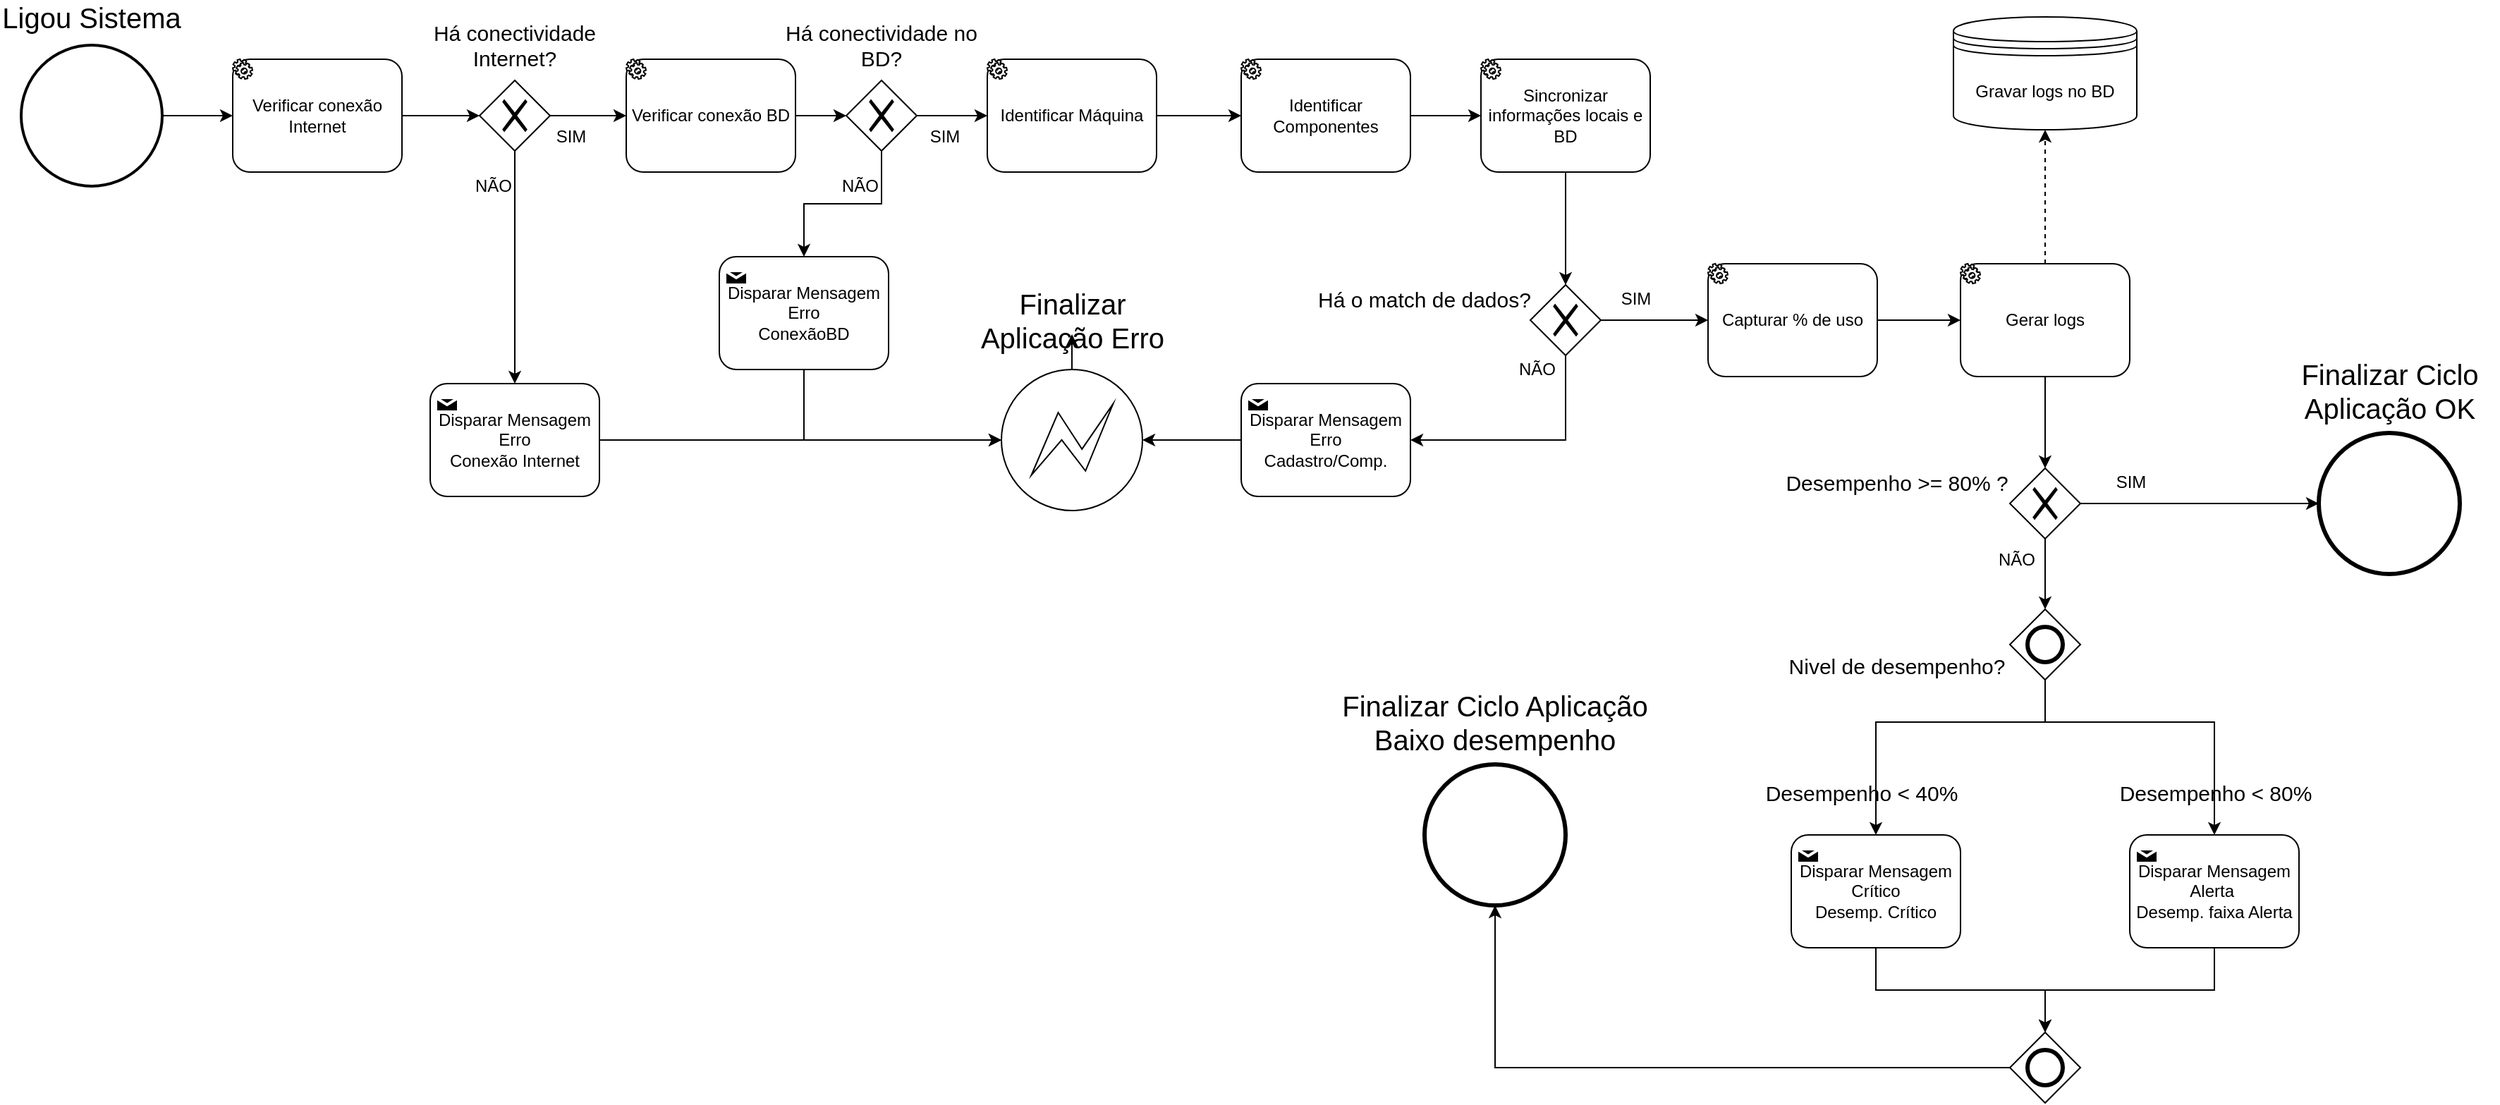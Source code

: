 <mxfile version="14.1.8" type="device"><diagram id="OTW9fbEptq-PdlacjQQ7" name="Página-1"><mxGraphModel dx="2637" dy="1343" grid="1" gridSize="10" guides="1" tooltips="1" connect="1" arrows="1" fold="1" page="1" pageScale="1" pageWidth="827" pageHeight="1169" math="0" shadow="0"><root><mxCell id="0"/><mxCell id="1" parent="0"/><mxCell id="OKi2W2goGQ0sDvtlPQBG-15" style="edgeStyle=orthogonalEdgeStyle;rounded=0;orthogonalLoop=1;jettySize=auto;html=1;entryX=0;entryY=0.5;entryDx=0;entryDy=0;" parent="1" source="OKi2W2goGQ0sDvtlPQBG-4" target="OKi2W2goGQ0sDvtlPQBG-5" edge="1"><mxGeometry relative="1" as="geometry"/></mxCell><mxCell id="OKi2W2goGQ0sDvtlPQBG-4" value="" style="strokeWidth=2;html=1;shape=mxgraph.flowchart.start_2;whiteSpace=wrap;" parent="1" vertex="1"><mxGeometry x="-805" y="40" width="100" height="100" as="geometry"/></mxCell><mxCell id="OKi2W2goGQ0sDvtlPQBG-7" value="" style="group" parent="1" vertex="1" connectable="0"><mxGeometry x="-655" y="50" width="120" height="80" as="geometry"/></mxCell><mxCell id="OKi2W2goGQ0sDvtlPQBG-5" value="Verificar conexão&lt;br&gt;Internet" style="shape=ext;rounded=1;html=1;whiteSpace=wrap;" parent="OKi2W2goGQ0sDvtlPQBG-7" vertex="1"><mxGeometry width="120" height="80" as="geometry"/></mxCell><mxCell id="OKi2W2goGQ0sDvtlPQBG-6" value="" style="shape=mxgraph.bpmn.service_task;html=1;outlineConnect=0;" parent="OKi2W2goGQ0sDvtlPQBG-7" vertex="1"><mxGeometry width="14" height="14" as="geometry"/></mxCell><mxCell id="OKi2W2goGQ0sDvtlPQBG-8" value="" style="group" parent="1" vertex="1" connectable="0"><mxGeometry x="-376" y="50" width="120" height="80" as="geometry"/></mxCell><mxCell id="OKi2W2goGQ0sDvtlPQBG-9" value="Verificar conexão BD" style="shape=ext;rounded=1;html=1;whiteSpace=wrap;" parent="OKi2W2goGQ0sDvtlPQBG-8" vertex="1"><mxGeometry width="120" height="80" as="geometry"/></mxCell><mxCell id="OKi2W2goGQ0sDvtlPQBG-10" value="" style="shape=mxgraph.bpmn.service_task;html=1;outlineConnect=0;" parent="OKi2W2goGQ0sDvtlPQBG-8" vertex="1"><mxGeometry width="14" height="14" as="geometry"/></mxCell><mxCell id="OKi2W2goGQ0sDvtlPQBG-11" value="&lt;font style=&quot;font-size: 20px&quot;&gt;Ligou Sistema&lt;/font&gt;" style="text;html=1;strokeColor=none;fillColor=none;align=center;verticalAlign=middle;whiteSpace=wrap;rounded=0;" parent="1" vertex="1"><mxGeometry x="-820" y="10" width="130" height="20" as="geometry"/></mxCell><mxCell id="OKi2W2goGQ0sDvtlPQBG-22" style="edgeStyle=orthogonalEdgeStyle;rounded=0;orthogonalLoop=1;jettySize=auto;html=1;entryX=0;entryY=0.5;entryDx=0;entryDy=0;" parent="1" source="OKi2W2goGQ0sDvtlPQBG-12" target="OKi2W2goGQ0sDvtlPQBG-20" edge="1"><mxGeometry relative="1" as="geometry"/></mxCell><mxCell id="OKi2W2goGQ0sDvtlPQBG-81" style="edgeStyle=orthogonalEdgeStyle;rounded=0;orthogonalLoop=1;jettySize=auto;html=1;entryX=0.5;entryY=0;entryDx=0;entryDy=0;" parent="1" source="OKi2W2goGQ0sDvtlPQBG-12" target="OKi2W2goGQ0sDvtlPQBG-79" edge="1"><mxGeometry relative="1" as="geometry"/></mxCell><mxCell id="OKi2W2goGQ0sDvtlPQBG-12" value="" style="shape=mxgraph.bpmn.shape;html=1;verticalLabelPosition=bottom;labelBackgroundColor=#ffffff;verticalAlign=top;align=center;perimeter=rhombusPerimeter;background=gateway;outlineConnect=0;outline=none;symbol=exclusiveGw;" parent="1" vertex="1"><mxGeometry x="-220" y="65" width="50" height="50" as="geometry"/></mxCell><mxCell id="OKi2W2goGQ0sDvtlPQBG-13" value="&lt;font style=&quot;font-size: 15px&quot;&gt;Há conectividade no BD?&lt;/font&gt;" style="text;html=1;strokeColor=none;fillColor=none;align=center;verticalAlign=middle;whiteSpace=wrap;rounded=0;" parent="1" vertex="1"><mxGeometry x="-275" y="30" width="160" height="20" as="geometry"/></mxCell><mxCell id="OKi2W2goGQ0sDvtlPQBG-17" style="edgeStyle=orthogonalEdgeStyle;rounded=0;orthogonalLoop=1;jettySize=auto;html=1;entryX=0;entryY=0.5;entryDx=0;entryDy=0;" parent="1" source="OKi2W2goGQ0sDvtlPQBG-9" target="OKi2W2goGQ0sDvtlPQBG-12" edge="1"><mxGeometry relative="1" as="geometry"/></mxCell><mxCell id="OKi2W2goGQ0sDvtlPQBG-19" value="" style="group" parent="1" vertex="1" connectable="0"><mxGeometry x="-120" y="50" width="120" height="80" as="geometry"/></mxCell><mxCell id="OKi2W2goGQ0sDvtlPQBG-20" value="Identificar Máquina" style="shape=ext;rounded=1;html=1;whiteSpace=wrap;" parent="OKi2W2goGQ0sDvtlPQBG-19" vertex="1"><mxGeometry width="120" height="80" as="geometry"/></mxCell><mxCell id="OKi2W2goGQ0sDvtlPQBG-21" value="" style="shape=mxgraph.bpmn.service_task;html=1;outlineConnect=0;" parent="OKi2W2goGQ0sDvtlPQBG-19" vertex="1"><mxGeometry width="14" height="14" as="geometry"/></mxCell><mxCell id="OKi2W2goGQ0sDvtlPQBG-23" value="" style="group" parent="1" vertex="1" connectable="0"><mxGeometry x="60" y="50" width="120" height="80" as="geometry"/></mxCell><mxCell id="OKi2W2goGQ0sDvtlPQBG-24" value="Identificar Componentes" style="shape=ext;rounded=1;html=1;whiteSpace=wrap;" parent="OKi2W2goGQ0sDvtlPQBG-23" vertex="1"><mxGeometry width="120" height="80" as="geometry"/></mxCell><mxCell id="OKi2W2goGQ0sDvtlPQBG-25" value="" style="shape=mxgraph.bpmn.service_task;html=1;outlineConnect=0;" parent="OKi2W2goGQ0sDvtlPQBG-23" vertex="1"><mxGeometry width="14" height="14" as="geometry"/></mxCell><mxCell id="OKi2W2goGQ0sDvtlPQBG-26" style="edgeStyle=orthogonalEdgeStyle;rounded=0;orthogonalLoop=1;jettySize=auto;html=1;entryX=0;entryY=0.5;entryDx=0;entryDy=0;" parent="1" source="OKi2W2goGQ0sDvtlPQBG-20" target="OKi2W2goGQ0sDvtlPQBG-24" edge="1"><mxGeometry relative="1" as="geometry"/></mxCell><mxCell id="OKi2W2goGQ0sDvtlPQBG-27" value="" style="group" parent="1" vertex="1" connectable="0"><mxGeometry x="230" y="50" width="120" height="80" as="geometry"/></mxCell><mxCell id="OKi2W2goGQ0sDvtlPQBG-28" value="Sincronizar informações locais e BD" style="shape=ext;rounded=1;html=1;whiteSpace=wrap;" parent="OKi2W2goGQ0sDvtlPQBG-27" vertex="1"><mxGeometry width="120" height="80" as="geometry"/></mxCell><mxCell id="OKi2W2goGQ0sDvtlPQBG-29" value="" style="shape=mxgraph.bpmn.service_task;html=1;outlineConnect=0;" parent="OKi2W2goGQ0sDvtlPQBG-27" vertex="1"><mxGeometry width="14" height="14" as="geometry"/></mxCell><mxCell id="OKi2W2goGQ0sDvtlPQBG-30" style="edgeStyle=orthogonalEdgeStyle;rounded=0;orthogonalLoop=1;jettySize=auto;html=1;entryX=0;entryY=0.5;entryDx=0;entryDy=0;" parent="1" source="OKi2W2goGQ0sDvtlPQBG-24" target="OKi2W2goGQ0sDvtlPQBG-28" edge="1"><mxGeometry relative="1" as="geometry"/></mxCell><mxCell id="OKi2W2goGQ0sDvtlPQBG-38" style="edgeStyle=orthogonalEdgeStyle;rounded=0;orthogonalLoop=1;jettySize=auto;html=1;entryX=1;entryY=0.5;entryDx=0;entryDy=0;" parent="1" source="OKi2W2goGQ0sDvtlPQBG-31" target="OKi2W2goGQ0sDvtlPQBG-35" edge="1"><mxGeometry relative="1" as="geometry"><Array as="points"><mxPoint x="290" y="320"/></Array></mxGeometry></mxCell><mxCell id="OKi2W2goGQ0sDvtlPQBG-47" style="edgeStyle=orthogonalEdgeStyle;rounded=0;orthogonalLoop=1;jettySize=auto;html=1;entryX=0;entryY=0.5;entryDx=0;entryDy=0;" parent="1" source="OKi2W2goGQ0sDvtlPQBG-31" target="OKi2W2goGQ0sDvtlPQBG-45" edge="1"><mxGeometry relative="1" as="geometry"/></mxCell><mxCell id="OKi2W2goGQ0sDvtlPQBG-31" value="" style="shape=mxgraph.bpmn.shape;html=1;verticalLabelPosition=bottom;labelBackgroundColor=#ffffff;verticalAlign=top;align=center;perimeter=rhombusPerimeter;background=gateway;outlineConnect=0;outline=none;symbol=exclusiveGw;" parent="1" vertex="1"><mxGeometry x="265" y="210" width="50" height="50" as="geometry"/></mxCell><mxCell id="OKi2W2goGQ0sDvtlPQBG-32" value="&lt;font style=&quot;font-size: 15px&quot;&gt;Há o match de dados?&lt;/font&gt;" style="text;html=1;strokeColor=none;fillColor=none;align=center;verticalAlign=middle;whiteSpace=wrap;rounded=0;" parent="1" vertex="1"><mxGeometry x="110" y="210" width="160" height="20" as="geometry"/></mxCell><mxCell id="OKi2W2goGQ0sDvtlPQBG-33" style="edgeStyle=orthogonalEdgeStyle;rounded=0;orthogonalLoop=1;jettySize=auto;html=1;entryX=0.5;entryY=0;entryDx=0;entryDy=0;" parent="1" source="OKi2W2goGQ0sDvtlPQBG-28" target="OKi2W2goGQ0sDvtlPQBG-31" edge="1"><mxGeometry relative="1" as="geometry"/></mxCell><mxCell id="OKi2W2goGQ0sDvtlPQBG-34" value="" style="group" parent="1" vertex="1" connectable="0"><mxGeometry x="60" y="280" width="120" height="80" as="geometry"/></mxCell><mxCell id="OKi2W2goGQ0sDvtlPQBG-35" value="Disparar Mensagem&lt;br&gt;Erro &lt;br&gt;Cadastro/Comp." style="shape=ext;rounded=1;html=1;whiteSpace=wrap;" parent="OKi2W2goGQ0sDvtlPQBG-34" vertex="1"><mxGeometry width="120" height="80" as="geometry"/></mxCell><mxCell id="OKi2W2goGQ0sDvtlPQBG-37" value="" style="shape=message;whiteSpace=wrap;html=1;outlineConnect=0;fillColor=#000000;strokeColor=#ffffff;strokeWidth=2;" parent="OKi2W2goGQ0sDvtlPQBG-34" vertex="1"><mxGeometry x="4" y="10" width="16" height="10" as="geometry"/></mxCell><mxCell id="OKi2W2goGQ0sDvtlPQBG-40" value="&lt;font style=&quot;font-size: 20px&quot;&gt;Finalizar Aplicação Erro&lt;/font&gt;" style="text;html=1;strokeColor=none;fillColor=none;align=center;verticalAlign=middle;whiteSpace=wrap;rounded=0;" parent="1" vertex="1"><mxGeometry x="-137.5" y="225" width="155" height="20" as="geometry"/></mxCell><mxCell id="OKi2W2goGQ0sDvtlPQBG-42" style="edgeStyle=orthogonalEdgeStyle;rounded=0;orthogonalLoop=1;jettySize=auto;html=1;exitX=0.5;exitY=1;exitDx=0;exitDy=0;" parent="1" source="OKi2W2goGQ0sDvtlPQBG-40" target="OKi2W2goGQ0sDvtlPQBG-40" edge="1"><mxGeometry relative="1" as="geometry"/></mxCell><mxCell id="OKi2W2goGQ0sDvtlPQBG-44" value="" style="group" parent="1" vertex="1" connectable="0"><mxGeometry x="391" y="195" width="120" height="80" as="geometry"/></mxCell><mxCell id="OKi2W2goGQ0sDvtlPQBG-45" value="Capturar % de uso" style="shape=ext;rounded=1;html=1;whiteSpace=wrap;" parent="OKi2W2goGQ0sDvtlPQBG-44" vertex="1"><mxGeometry width="120" height="80" as="geometry"/></mxCell><mxCell id="OKi2W2goGQ0sDvtlPQBG-46" value="" style="shape=mxgraph.bpmn.service_task;html=1;outlineConnect=0;" parent="OKi2W2goGQ0sDvtlPQBG-44" vertex="1"><mxGeometry width="14" height="14" as="geometry"/></mxCell><mxCell id="OKi2W2goGQ0sDvtlPQBG-62" value="" style="group" parent="1" vertex="1" connectable="0"><mxGeometry x="-515" y="280" width="120" height="80" as="geometry"/></mxCell><mxCell id="OKi2W2goGQ0sDvtlPQBG-63" value="Disparar Mensagem&lt;br&gt;Erro&lt;br&gt;Conexão Internet" style="shape=ext;rounded=1;html=1;whiteSpace=wrap;" parent="OKi2W2goGQ0sDvtlPQBG-62" vertex="1"><mxGeometry width="120" height="80" as="geometry"/></mxCell><mxCell id="OKi2W2goGQ0sDvtlPQBG-64" value="" style="shape=message;whiteSpace=wrap;html=1;outlineConnect=0;fillColor=#000000;strokeColor=#ffffff;strokeWidth=2;" parent="OKi2W2goGQ0sDvtlPQBG-62" vertex="1"><mxGeometry x="4" y="10" width="16" height="10" as="geometry"/></mxCell><mxCell id="OKi2W2goGQ0sDvtlPQBG-72" style="edgeStyle=orthogonalEdgeStyle;rounded=0;orthogonalLoop=1;jettySize=auto;html=1;entryX=0;entryY=0.5;entryDx=0;entryDy=0;" parent="1" source="OKi2W2goGQ0sDvtlPQBG-69" target="OKi2W2goGQ0sDvtlPQBG-9" edge="1"><mxGeometry relative="1" as="geometry"/></mxCell><mxCell id="OKi2W2goGQ0sDvtlPQBG-77" style="edgeStyle=orthogonalEdgeStyle;rounded=0;orthogonalLoop=1;jettySize=auto;html=1;entryX=0.5;entryY=0;entryDx=0;entryDy=0;" parent="1" source="OKi2W2goGQ0sDvtlPQBG-69" target="OKi2W2goGQ0sDvtlPQBG-63" edge="1"><mxGeometry relative="1" as="geometry"/></mxCell><mxCell id="OKi2W2goGQ0sDvtlPQBG-69" value="" style="shape=mxgraph.bpmn.shape;html=1;verticalLabelPosition=bottom;labelBackgroundColor=#ffffff;verticalAlign=top;align=center;perimeter=rhombusPerimeter;background=gateway;outlineConnect=0;outline=none;symbol=exclusiveGw;" parent="1" vertex="1"><mxGeometry x="-480" y="65" width="50" height="50" as="geometry"/></mxCell><mxCell id="OKi2W2goGQ0sDvtlPQBG-70" value="&lt;font style=&quot;font-size: 15px&quot;&gt;Há conectividade Internet?&lt;/font&gt;" style="text;html=1;strokeColor=none;fillColor=none;align=center;verticalAlign=middle;whiteSpace=wrap;rounded=0;" parent="1" vertex="1"><mxGeometry x="-535" y="30" width="160" height="20" as="geometry"/></mxCell><mxCell id="OKi2W2goGQ0sDvtlPQBG-71" style="edgeStyle=orthogonalEdgeStyle;rounded=0;orthogonalLoop=1;jettySize=auto;html=1;entryX=0;entryY=0.5;entryDx=0;entryDy=0;" parent="1" source="OKi2W2goGQ0sDvtlPQBG-5" target="OKi2W2goGQ0sDvtlPQBG-69" edge="1"><mxGeometry relative="1" as="geometry"/></mxCell><mxCell id="OKi2W2goGQ0sDvtlPQBG-78" value="" style="group" parent="1" vertex="1" connectable="0"><mxGeometry x="-310" y="190" width="120" height="80" as="geometry"/></mxCell><mxCell id="OKi2W2goGQ0sDvtlPQBG-79" value="Disparar Mensagem&lt;br&gt;Erro&lt;br&gt;ConexãoBD" style="shape=ext;rounded=1;html=1;whiteSpace=wrap;" parent="OKi2W2goGQ0sDvtlPQBG-78" vertex="1"><mxGeometry width="120" height="80" as="geometry"/></mxCell><mxCell id="OKi2W2goGQ0sDvtlPQBG-80" value="" style="shape=message;whiteSpace=wrap;html=1;outlineConnect=0;fillColor=#000000;strokeColor=#ffffff;strokeWidth=2;" parent="OKi2W2goGQ0sDvtlPQBG-78" vertex="1"><mxGeometry x="4" y="10" width="16" height="10" as="geometry"/></mxCell><mxCell id="OKi2W2goGQ0sDvtlPQBG-83" value="" style="group" parent="1" vertex="1" connectable="0"><mxGeometry x="570" y="195" width="120" height="80" as="geometry"/></mxCell><mxCell id="OKi2W2goGQ0sDvtlPQBG-84" value="Gerar logs" style="shape=ext;rounded=1;html=1;whiteSpace=wrap;" parent="OKi2W2goGQ0sDvtlPQBG-83" vertex="1"><mxGeometry width="120" height="80" as="geometry"/></mxCell><mxCell id="OKi2W2goGQ0sDvtlPQBG-85" value="" style="shape=mxgraph.bpmn.service_task;html=1;outlineConnect=0;" parent="OKi2W2goGQ0sDvtlPQBG-83" vertex="1"><mxGeometry width="14" height="14" as="geometry"/></mxCell><mxCell id="OKi2W2goGQ0sDvtlPQBG-86" style="edgeStyle=orthogonalEdgeStyle;rounded=0;orthogonalLoop=1;jettySize=auto;html=1;entryX=0;entryY=0.5;entryDx=0;entryDy=0;" parent="1" source="OKi2W2goGQ0sDvtlPQBG-45" target="OKi2W2goGQ0sDvtlPQBG-84" edge="1"><mxGeometry relative="1" as="geometry"/></mxCell><mxCell id="OKi2W2goGQ0sDvtlPQBG-87" value="Gravar logs no BD" style="shape=datastore;whiteSpace=wrap;html=1;" parent="1" vertex="1"><mxGeometry x="565" y="20" width="130" height="80" as="geometry"/></mxCell><mxCell id="OKi2W2goGQ0sDvtlPQBG-88" style="edgeStyle=orthogonalEdgeStyle;rounded=0;orthogonalLoop=1;jettySize=auto;html=1;entryX=0.5;entryY=1;entryDx=0;entryDy=0;dashed=1;" parent="1" source="OKi2W2goGQ0sDvtlPQBG-84" target="OKi2W2goGQ0sDvtlPQBG-87" edge="1"><mxGeometry relative="1" as="geometry"/></mxCell><mxCell id="iRXSVr-Kt0XW4wkJFsko-14" value="" style="group" parent="1" vertex="1" connectable="0"><mxGeometry x="690" y="600" width="120" height="80" as="geometry"/></mxCell><mxCell id="iRXSVr-Kt0XW4wkJFsko-15" value="Disparar Mensagem&lt;br&gt;Alerta&amp;nbsp;&lt;br&gt;Desemp. faixa Alerta" style="shape=ext;rounded=1;html=1;whiteSpace=wrap;" parent="iRXSVr-Kt0XW4wkJFsko-14" vertex="1"><mxGeometry width="120" height="80" as="geometry"/></mxCell><mxCell id="iRXSVr-Kt0XW4wkJFsko-16" value="" style="shape=message;whiteSpace=wrap;html=1;outlineConnect=0;fillColor=#000000;strokeColor=#ffffff;strokeWidth=2;" parent="iRXSVr-Kt0XW4wkJFsko-14" vertex="1"><mxGeometry x="4" y="10" width="16" height="10" as="geometry"/></mxCell><mxCell id="iRXSVr-Kt0XW4wkJFsko-24" value="&lt;font style=&quot;font-size: 15px&quot;&gt;Desempenho &amp;lt; 40%&lt;/font&gt;" style="text;html=1;strokeColor=none;fillColor=none;align=center;verticalAlign=middle;whiteSpace=wrap;rounded=0;" parent="1" vertex="1"><mxGeometry x="420" y="560" width="160" height="20" as="geometry"/></mxCell><mxCell id="iRXSVr-Kt0XW4wkJFsko-25" value="&lt;font style=&quot;font-size: 15px&quot;&gt;Desempenho &amp;lt; 80%&lt;/font&gt;" style="text;html=1;strokeColor=none;fillColor=none;align=center;verticalAlign=middle;whiteSpace=wrap;rounded=0;" parent="1" vertex="1"><mxGeometry x="671" y="560" width="160" height="20" as="geometry"/></mxCell><mxCell id="iRXSVr-Kt0XW4wkJFsko-28" value="&lt;font style=&quot;font-size: 15px&quot;&gt;Desempenho &amp;gt;= 80% ?&lt;/font&gt;" style="text;html=1;strokeColor=none;fillColor=none;align=center;verticalAlign=middle;whiteSpace=wrap;rounded=0;" parent="1" vertex="1"><mxGeometry x="445" y="340" width="160" height="20" as="geometry"/></mxCell><mxCell id="iRXSVr-Kt0XW4wkJFsko-34" value="" style="group" parent="1" vertex="1" connectable="0"><mxGeometry x="450" y="600" width="120" height="80" as="geometry"/></mxCell><mxCell id="iRXSVr-Kt0XW4wkJFsko-35" value="Disparar Mensagem&lt;br&gt;Crítico&lt;br&gt;Desemp. Crítico" style="shape=ext;rounded=1;html=1;whiteSpace=wrap;" parent="iRXSVr-Kt0XW4wkJFsko-34" vertex="1"><mxGeometry width="120" height="80" as="geometry"/></mxCell><mxCell id="iRXSVr-Kt0XW4wkJFsko-36" value="" style="shape=message;whiteSpace=wrap;html=1;outlineConnect=0;fillColor=#000000;strokeColor=#ffffff;strokeWidth=2;" parent="iRXSVr-Kt0XW4wkJFsko-34" vertex="1"><mxGeometry x="4" y="10" width="16" height="10" as="geometry"/></mxCell><mxCell id="O6pCUW8BdaLmPTZ9Sdh6-11" value="" style="edgeStyle=orthogonalEdgeStyle;rounded=0;orthogonalLoop=1;jettySize=auto;html=1;" parent="1" source="iRXSVr-Kt0XW4wkJFsko-41" target="OKi2W2goGQ0sDvtlPQBG-40" edge="1"><mxGeometry relative="1" as="geometry"/></mxCell><mxCell id="iRXSVr-Kt0XW4wkJFsko-41" value="" style="shape=mxgraph.bpmn.shape;html=1;verticalLabelPosition=bottom;labelBackgroundColor=#ffffff;verticalAlign=top;align=center;perimeter=ellipsePerimeter;outlineConnect=0;outline=eventInt;symbol=error;" parent="1" vertex="1"><mxGeometry x="-110" y="270" width="100" height="100" as="geometry"/></mxCell><mxCell id="iRXSVr-Kt0XW4wkJFsko-42" style="edgeStyle=orthogonalEdgeStyle;rounded=0;orthogonalLoop=1;jettySize=auto;html=1;entryX=0;entryY=0.5;entryDx=0;entryDy=0;" parent="1" source="OKi2W2goGQ0sDvtlPQBG-79" target="iRXSVr-Kt0XW4wkJFsko-41" edge="1"><mxGeometry relative="1" as="geometry"><Array as="points"><mxPoint x="-250" y="320"/></Array></mxGeometry></mxCell><mxCell id="iRXSVr-Kt0XW4wkJFsko-43" style="edgeStyle=orthogonalEdgeStyle;rounded=0;orthogonalLoop=1;jettySize=auto;html=1;entryX=0;entryY=0.5;entryDx=0;entryDy=0;" parent="1" source="OKi2W2goGQ0sDvtlPQBG-63" target="iRXSVr-Kt0XW4wkJFsko-41" edge="1"><mxGeometry relative="1" as="geometry"/></mxCell><mxCell id="iRXSVr-Kt0XW4wkJFsko-44" style="edgeStyle=orthogonalEdgeStyle;rounded=0;orthogonalLoop=1;jettySize=auto;html=1;entryX=1;entryY=0.5;entryDx=0;entryDy=0;" parent="1" source="OKi2W2goGQ0sDvtlPQBG-35" target="iRXSVr-Kt0XW4wkJFsko-41" edge="1"><mxGeometry relative="1" as="geometry"/></mxCell><mxCell id="u3ZevZ3Z-8nLRMzZ0XWN-4" style="edgeStyle=orthogonalEdgeStyle;rounded=0;orthogonalLoop=1;jettySize=auto;html=1;entryX=0.5;entryY=0;entryDx=0;entryDy=0;" parent="1" source="u3ZevZ3Z-8nLRMzZ0XWN-1" target="u3ZevZ3Z-8nLRMzZ0XWN-2" edge="1"><mxGeometry relative="1" as="geometry"/></mxCell><mxCell id="O6pCUW8BdaLmPTZ9Sdh6-6" style="edgeStyle=orthogonalEdgeStyle;rounded=0;orthogonalLoop=1;jettySize=auto;html=1;entryX=0;entryY=0.5;entryDx=0;entryDy=0;" parent="1" source="u3ZevZ3Z-8nLRMzZ0XWN-1" target="O6pCUW8BdaLmPTZ9Sdh6-5" edge="1"><mxGeometry relative="1" as="geometry"/></mxCell><mxCell id="u3ZevZ3Z-8nLRMzZ0XWN-1" value="" style="shape=mxgraph.bpmn.shape;html=1;verticalLabelPosition=bottom;labelBackgroundColor=#ffffff;verticalAlign=top;align=center;perimeter=rhombusPerimeter;background=gateway;outlineConnect=0;outline=none;symbol=exclusiveGw;" parent="1" vertex="1"><mxGeometry x="605" y="340" width="50" height="50" as="geometry"/></mxCell><mxCell id="u3ZevZ3Z-8nLRMzZ0XWN-5" style="edgeStyle=orthogonalEdgeStyle;rounded=0;orthogonalLoop=1;jettySize=auto;html=1;entryX=0.5;entryY=0;entryDx=0;entryDy=0;" parent="1" source="u3ZevZ3Z-8nLRMzZ0XWN-2" target="iRXSVr-Kt0XW4wkJFsko-35" edge="1"><mxGeometry relative="1" as="geometry"><Array as="points"><mxPoint x="630" y="520"/><mxPoint x="510" y="520"/></Array></mxGeometry></mxCell><mxCell id="u3ZevZ3Z-8nLRMzZ0XWN-6" style="edgeStyle=orthogonalEdgeStyle;rounded=0;orthogonalLoop=1;jettySize=auto;html=1;entryX=0.5;entryY=0;entryDx=0;entryDy=0;" parent="1" source="u3ZevZ3Z-8nLRMzZ0XWN-2" target="iRXSVr-Kt0XW4wkJFsko-15" edge="1"><mxGeometry relative="1" as="geometry"><Array as="points"><mxPoint x="630" y="520"/><mxPoint x="750" y="520"/></Array></mxGeometry></mxCell><mxCell id="u3ZevZ3Z-8nLRMzZ0XWN-2" value="" style="shape=mxgraph.bpmn.shape;html=1;verticalLabelPosition=bottom;labelBackgroundColor=#ffffff;verticalAlign=top;align=center;perimeter=rhombusPerimeter;background=gateway;outlineConnect=0;outline=end;symbol=general;" parent="1" vertex="1"><mxGeometry x="605" y="440" width="50" height="50" as="geometry"/></mxCell><mxCell id="u3ZevZ3Z-8nLRMzZ0XWN-3" style="edgeStyle=orthogonalEdgeStyle;rounded=0;orthogonalLoop=1;jettySize=auto;html=1;entryX=0.5;entryY=0;entryDx=0;entryDy=0;" parent="1" source="OKi2W2goGQ0sDvtlPQBG-84" target="u3ZevZ3Z-8nLRMzZ0XWN-1" edge="1"><mxGeometry relative="1" as="geometry"/></mxCell><mxCell id="O6pCUW8BdaLmPTZ9Sdh6-10" style="edgeStyle=orthogonalEdgeStyle;rounded=0;orthogonalLoop=1;jettySize=auto;html=1;entryX=0.5;entryY=1;entryDx=0;entryDy=0;" parent="1" source="O6pCUW8BdaLmPTZ9Sdh6-1" target="O6pCUW8BdaLmPTZ9Sdh6-9" edge="1"><mxGeometry relative="1" as="geometry"/></mxCell><mxCell id="O6pCUW8BdaLmPTZ9Sdh6-1" value="" style="shape=mxgraph.bpmn.shape;html=1;verticalLabelPosition=bottom;labelBackgroundColor=#ffffff;verticalAlign=top;align=center;perimeter=rhombusPerimeter;background=gateway;outlineConnect=0;outline=end;symbol=general;" parent="1" vertex="1"><mxGeometry x="605" y="740" width="50" height="50" as="geometry"/></mxCell><mxCell id="O6pCUW8BdaLmPTZ9Sdh6-2" style="edgeStyle=orthogonalEdgeStyle;rounded=0;orthogonalLoop=1;jettySize=auto;html=1;entryX=0.5;entryY=0;entryDx=0;entryDy=0;" parent="1" source="iRXSVr-Kt0XW4wkJFsko-35" target="O6pCUW8BdaLmPTZ9Sdh6-1" edge="1"><mxGeometry relative="1" as="geometry"><Array as="points"><mxPoint x="510" y="710"/><mxPoint x="630" y="710"/></Array></mxGeometry></mxCell><mxCell id="O6pCUW8BdaLmPTZ9Sdh6-3" style="edgeStyle=orthogonalEdgeStyle;rounded=0;orthogonalLoop=1;jettySize=auto;html=1;entryX=0.5;entryY=0;entryDx=0;entryDy=0;" parent="1" source="iRXSVr-Kt0XW4wkJFsko-15" target="O6pCUW8BdaLmPTZ9Sdh6-1" edge="1"><mxGeometry relative="1" as="geometry"><Array as="points"><mxPoint x="750" y="710"/><mxPoint x="630" y="710"/></Array></mxGeometry></mxCell><mxCell id="O6pCUW8BdaLmPTZ9Sdh6-4" value="&lt;span style=&quot;font-size: 15px&quot;&gt;Nivel de desempenho?&lt;/span&gt;" style="text;html=1;strokeColor=none;fillColor=none;align=center;verticalAlign=middle;whiteSpace=wrap;rounded=0;" parent="1" vertex="1"><mxGeometry x="445" y="470" width="160" height="20" as="geometry"/></mxCell><mxCell id="O6pCUW8BdaLmPTZ9Sdh6-5" value="" style="shape=mxgraph.bpmn.shape;html=1;verticalLabelPosition=bottom;labelBackgroundColor=#ffffff;verticalAlign=top;align=center;perimeter=ellipsePerimeter;outlineConnect=0;outline=end;symbol=general;" parent="1" vertex="1"><mxGeometry x="824" y="315" width="100" height="100" as="geometry"/></mxCell><mxCell id="O6pCUW8BdaLmPTZ9Sdh6-8" value="&lt;span style=&quot;font-size: 20px&quot;&gt;Finalizar Ciclo Aplicação OK&lt;/span&gt;" style="text;html=1;strokeColor=none;fillColor=none;align=center;verticalAlign=middle;whiteSpace=wrap;rounded=0;" parent="1" vertex="1"><mxGeometry x="796.5" y="275" width="155" height="20" as="geometry"/></mxCell><mxCell id="O6pCUW8BdaLmPTZ9Sdh6-9" value="" style="shape=mxgraph.bpmn.shape;html=1;verticalLabelPosition=bottom;labelBackgroundColor=#ffffff;verticalAlign=top;align=center;perimeter=ellipsePerimeter;outlineConnect=0;outline=end;symbol=general;" parent="1" vertex="1"><mxGeometry x="190" y="550" width="100" height="100" as="geometry"/></mxCell><mxCell id="O6pCUW8BdaLmPTZ9Sdh6-12" value="&lt;span style=&quot;font-size: 20px&quot;&gt;Finalizar Ciclo Aplicação&lt;br&gt;Baixo desempenho&lt;br&gt;&lt;/span&gt;" style="text;html=1;strokeColor=none;fillColor=none;align=center;verticalAlign=middle;whiteSpace=wrap;rounded=0;" parent="1" vertex="1"><mxGeometry x="126.25" y="510" width="227.5" height="20" as="geometry"/></mxCell><mxCell id="w7KevJochhbvUBdy-lp0-2" value="SIM" style="text;html=1;strokeColor=none;fillColor=none;align=center;verticalAlign=middle;whiteSpace=wrap;rounded=0;" vertex="1" parent="1"><mxGeometry x="-435" y="95" width="40" height="20" as="geometry"/></mxCell><mxCell id="w7KevJochhbvUBdy-lp0-3" value="NÃO" style="text;html=1;strokeColor=none;fillColor=none;align=center;verticalAlign=middle;whiteSpace=wrap;rounded=0;" vertex="1" parent="1"><mxGeometry x="-490" y="130" width="40" height="20" as="geometry"/></mxCell><mxCell id="w7KevJochhbvUBdy-lp0-4" value="SIM" style="text;html=1;strokeColor=none;fillColor=none;align=center;verticalAlign=middle;whiteSpace=wrap;rounded=0;" vertex="1" parent="1"><mxGeometry x="-170" y="95" width="40" height="20" as="geometry"/></mxCell><mxCell id="w7KevJochhbvUBdy-lp0-5" value="SIM" style="text;html=1;strokeColor=none;fillColor=none;align=center;verticalAlign=middle;whiteSpace=wrap;rounded=0;" vertex="1" parent="1"><mxGeometry x="320" y="210" width="40" height="20" as="geometry"/></mxCell><mxCell id="w7KevJochhbvUBdy-lp0-6" value="SIM" style="text;html=1;strokeColor=none;fillColor=none;align=center;verticalAlign=middle;whiteSpace=wrap;rounded=0;" vertex="1" parent="1"><mxGeometry x="671" y="340" width="40" height="20" as="geometry"/></mxCell><mxCell id="w7KevJochhbvUBdy-lp0-7" value="NÃO" style="text;html=1;strokeColor=none;fillColor=none;align=center;verticalAlign=middle;whiteSpace=wrap;rounded=0;" vertex="1" parent="1"><mxGeometry x="-230" y="130" width="40" height="20" as="geometry"/></mxCell><mxCell id="w7KevJochhbvUBdy-lp0-8" value="NÃO" style="text;html=1;strokeColor=none;fillColor=none;align=center;verticalAlign=middle;whiteSpace=wrap;rounded=0;" vertex="1" parent="1"><mxGeometry x="250" y="260" width="40" height="20" as="geometry"/></mxCell><mxCell id="w7KevJochhbvUBdy-lp0-9" value="NÃO" style="text;html=1;strokeColor=none;fillColor=none;align=center;verticalAlign=middle;whiteSpace=wrap;rounded=0;" vertex="1" parent="1"><mxGeometry x="590" y="395" width="40" height="20" as="geometry"/></mxCell></root></mxGraphModel></diagram></mxfile>